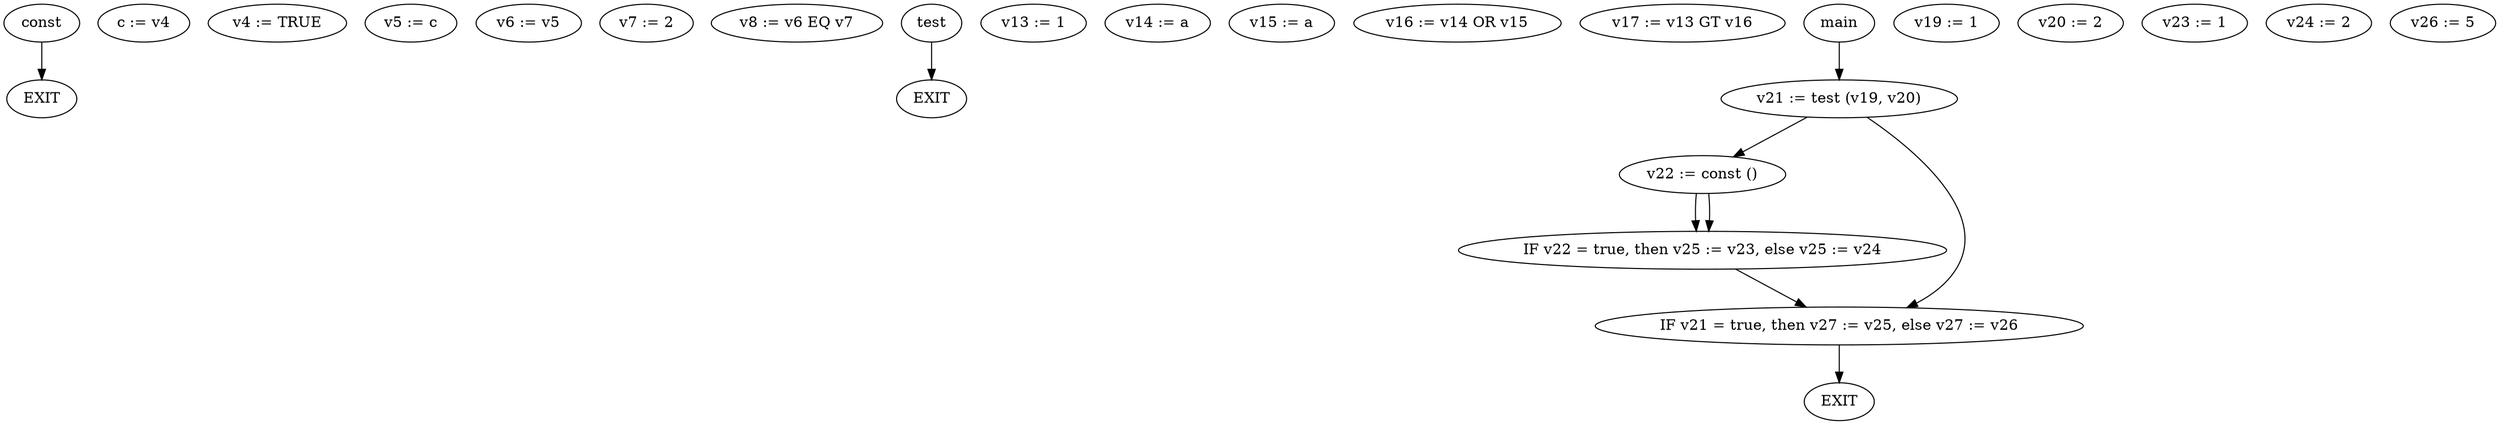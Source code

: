 digraph print {
1 [label="const"];
3 [label="c := v4"];
4 [label="v4 := TRUE"];
5 [label="v5 := c"];
6 [label="v6 := v5"];
7 [label="v7 := 2"];
8 [label="v8 := v6 EQ v7"];
9 [label="test"];
13 [label="v13 := 1"];
14 [label="v14 := a"];
15 [label="v15 := a"];
16 [label="v16 := v14 OR v15"];
17 [label="v17 := v13 GT v16"];
18 [label="main"];
19 [label="v19 := 1"];
20 [label="v20 := 2"];
21 [label="v21 := test (v19, v20)"];
22 [label="v22 := const ()"];
23 [label="v23 := 1"];
24 [label="v24 := 2"];
25 [label="IF v22 = true, then v25 := v23, else v25 := v24"];
26 [label="v26 := 5"];
27 [label="IF v21 = true, then v27 := v25, else v27 := v26"];
28 [label="EXIT"];
29 [label="EXIT"];
30 [label="EXIT"];
9->29
27->28
21->27
25->27
1->30
18->21
21->22
22->25
22->25
}
